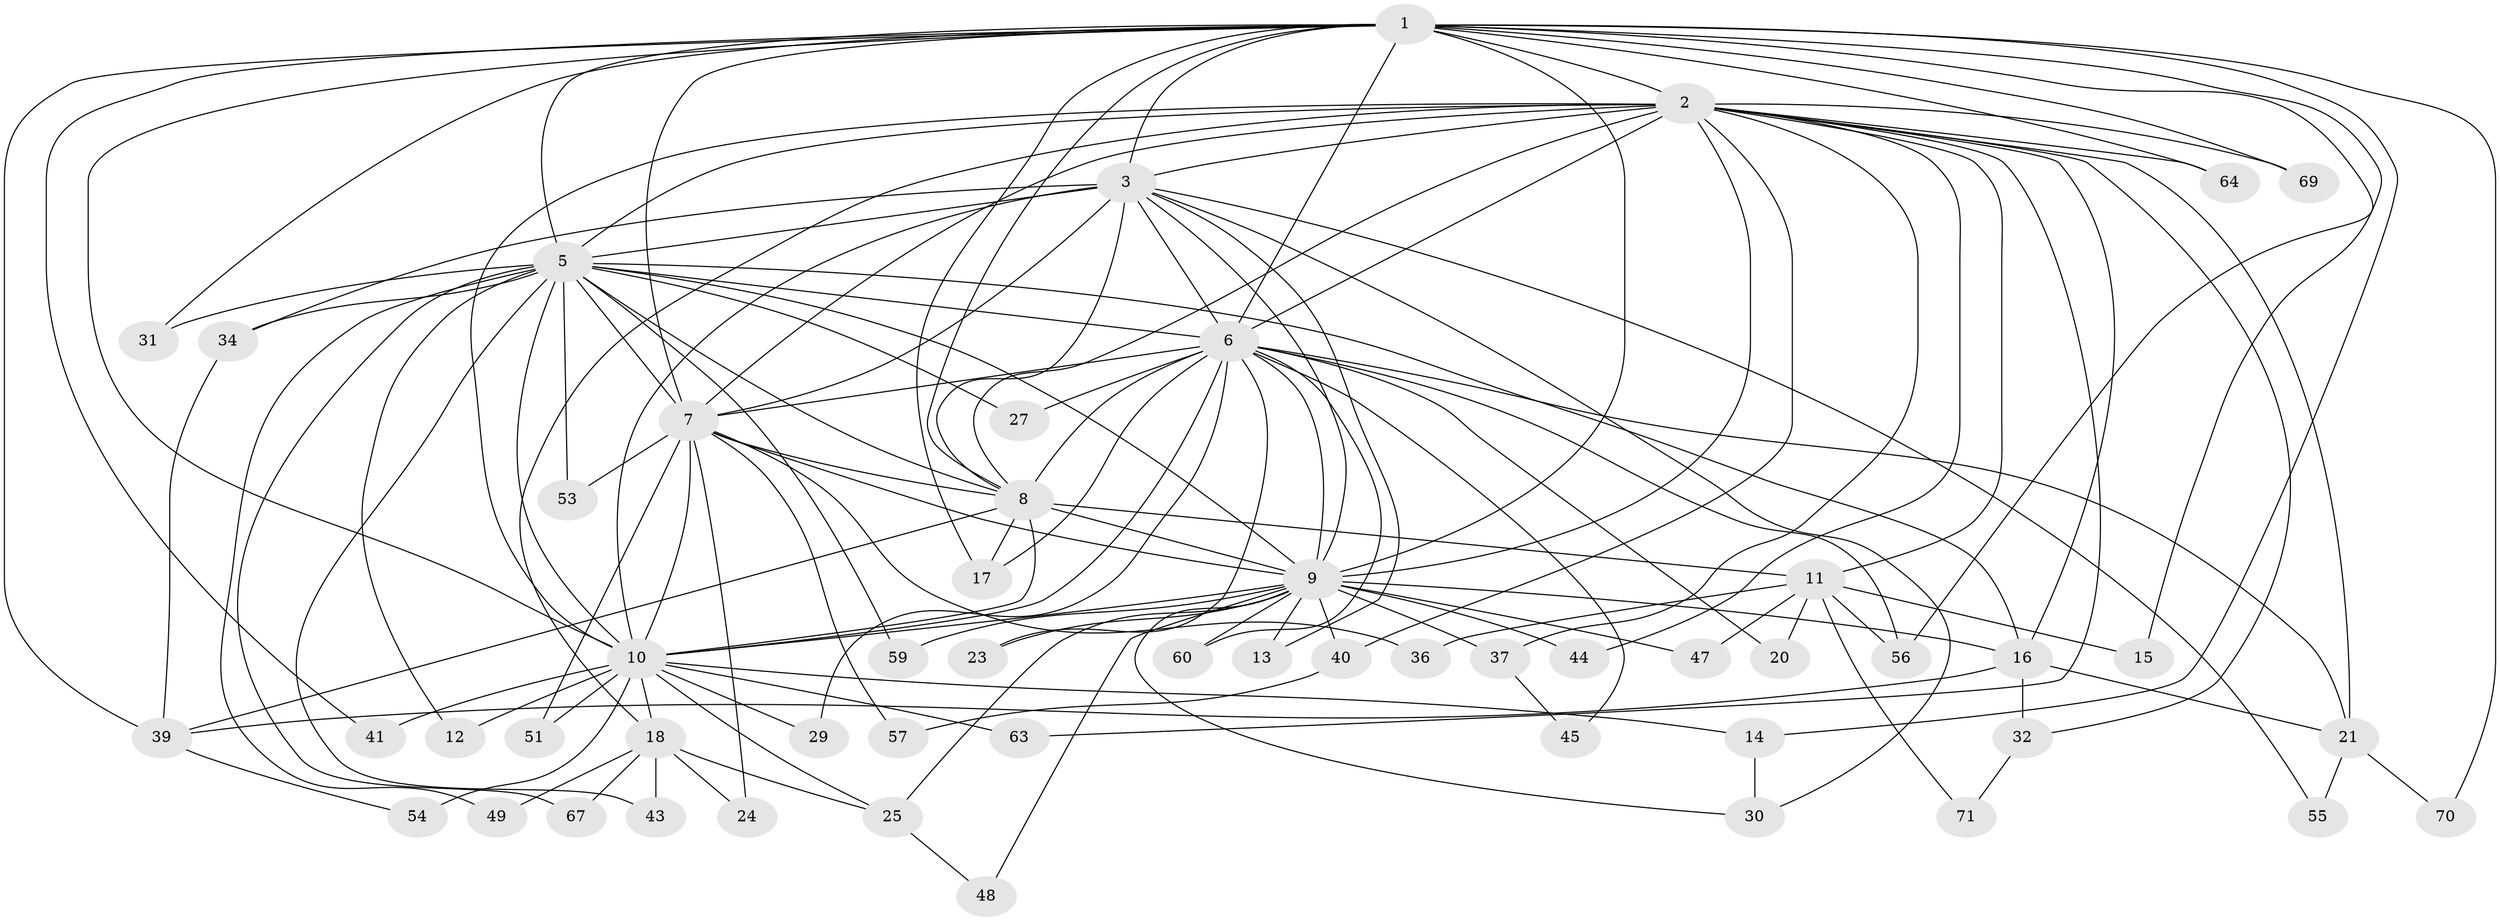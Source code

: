 // original degree distribution, {20: 0.028169014084507043, 13: 0.014084507042253521, 16: 0.014084507042253521, 17: 0.014084507042253521, 18: 0.014084507042253521, 15: 0.014084507042253521, 12: 0.014084507042253521, 22: 0.014084507042253521, 21: 0.014084507042253521, 8: 0.014084507042253521, 2: 0.5633802816901409, 3: 0.18309859154929578, 6: 0.028169014084507043, 4: 0.056338028169014086, 5: 0.014084507042253521}
// Generated by graph-tools (version 1.1) at 2025/41/03/06/25 10:41:41]
// undirected, 53 vertices, 132 edges
graph export_dot {
graph [start="1"]
  node [color=gray90,style=filled];
  1 [super="+46"];
  2 [super="+4"];
  3 [super="+33"];
  5 [super="+19"];
  6 [super="+52"];
  7 [super="+28"];
  8;
  9 [super="+22"];
  10 [super="+68"];
  11 [super="+58"];
  12;
  13;
  14;
  15;
  16 [super="+66"];
  17 [super="+61"];
  18 [super="+42"];
  20;
  21 [super="+26"];
  23;
  24;
  25;
  27;
  29;
  30 [super="+35"];
  31;
  32;
  34;
  36 [super="+38"];
  37;
  39 [super="+50"];
  40;
  41;
  43;
  44;
  45;
  47;
  48;
  49;
  51;
  53;
  54 [super="+62"];
  55;
  56 [super="+65"];
  57;
  59;
  60;
  63;
  64;
  67;
  69;
  70;
  71;
  1 -- 2 [weight=2];
  1 -- 3;
  1 -- 5;
  1 -- 6;
  1 -- 7;
  1 -- 8;
  1 -- 9 [weight=2];
  1 -- 10;
  1 -- 14;
  1 -- 15;
  1 -- 17;
  1 -- 31;
  1 -- 41;
  1 -- 64;
  1 -- 69;
  1 -- 70;
  1 -- 39;
  1 -- 56;
  2 -- 3 [weight=2];
  2 -- 5 [weight=2];
  2 -- 6 [weight=2];
  2 -- 7 [weight=2];
  2 -- 8 [weight=2];
  2 -- 9 [weight=2];
  2 -- 10 [weight=2];
  2 -- 40;
  2 -- 44;
  2 -- 63;
  2 -- 11 [weight=2];
  2 -- 64;
  2 -- 69;
  2 -- 16;
  2 -- 18;
  2 -- 21;
  2 -- 32;
  2 -- 37;
  3 -- 5 [weight=2];
  3 -- 6 [weight=2];
  3 -- 7;
  3 -- 8;
  3 -- 9;
  3 -- 10 [weight=2];
  3 -- 13;
  3 -- 34;
  3 -- 55;
  3 -- 30;
  5 -- 6;
  5 -- 7;
  5 -- 8;
  5 -- 9;
  5 -- 10;
  5 -- 12;
  5 -- 27;
  5 -- 31;
  5 -- 34;
  5 -- 49;
  5 -- 53;
  5 -- 59;
  5 -- 67;
  5 -- 43;
  5 -- 16;
  6 -- 7;
  6 -- 8;
  6 -- 9;
  6 -- 10 [weight=2];
  6 -- 20;
  6 -- 21;
  6 -- 23;
  6 -- 27;
  6 -- 29;
  6 -- 45;
  6 -- 56;
  6 -- 60;
  6 -- 17;
  7 -- 8;
  7 -- 9;
  7 -- 10;
  7 -- 24;
  7 -- 36 [weight=2];
  7 -- 53;
  7 -- 57;
  7 -- 51;
  8 -- 9;
  8 -- 10;
  8 -- 11;
  8 -- 17;
  8 -- 39;
  9 -- 10;
  9 -- 13;
  9 -- 16;
  9 -- 23;
  9 -- 25;
  9 -- 30;
  9 -- 37;
  9 -- 40;
  9 -- 44;
  9 -- 47;
  9 -- 48;
  9 -- 59;
  9 -- 60;
  10 -- 12;
  10 -- 14;
  10 -- 18;
  10 -- 25;
  10 -- 29;
  10 -- 41;
  10 -- 51;
  10 -- 54 [weight=2];
  10 -- 63;
  11 -- 15;
  11 -- 20;
  11 -- 36;
  11 -- 47;
  11 -- 56;
  11 -- 71;
  14 -- 30;
  16 -- 32;
  16 -- 39;
  16 -- 21;
  18 -- 24;
  18 -- 49;
  18 -- 67;
  18 -- 25;
  18 -- 43;
  21 -- 70;
  21 -- 55;
  25 -- 48;
  32 -- 71;
  34 -- 39;
  37 -- 45;
  39 -- 54;
  40 -- 57;
}
